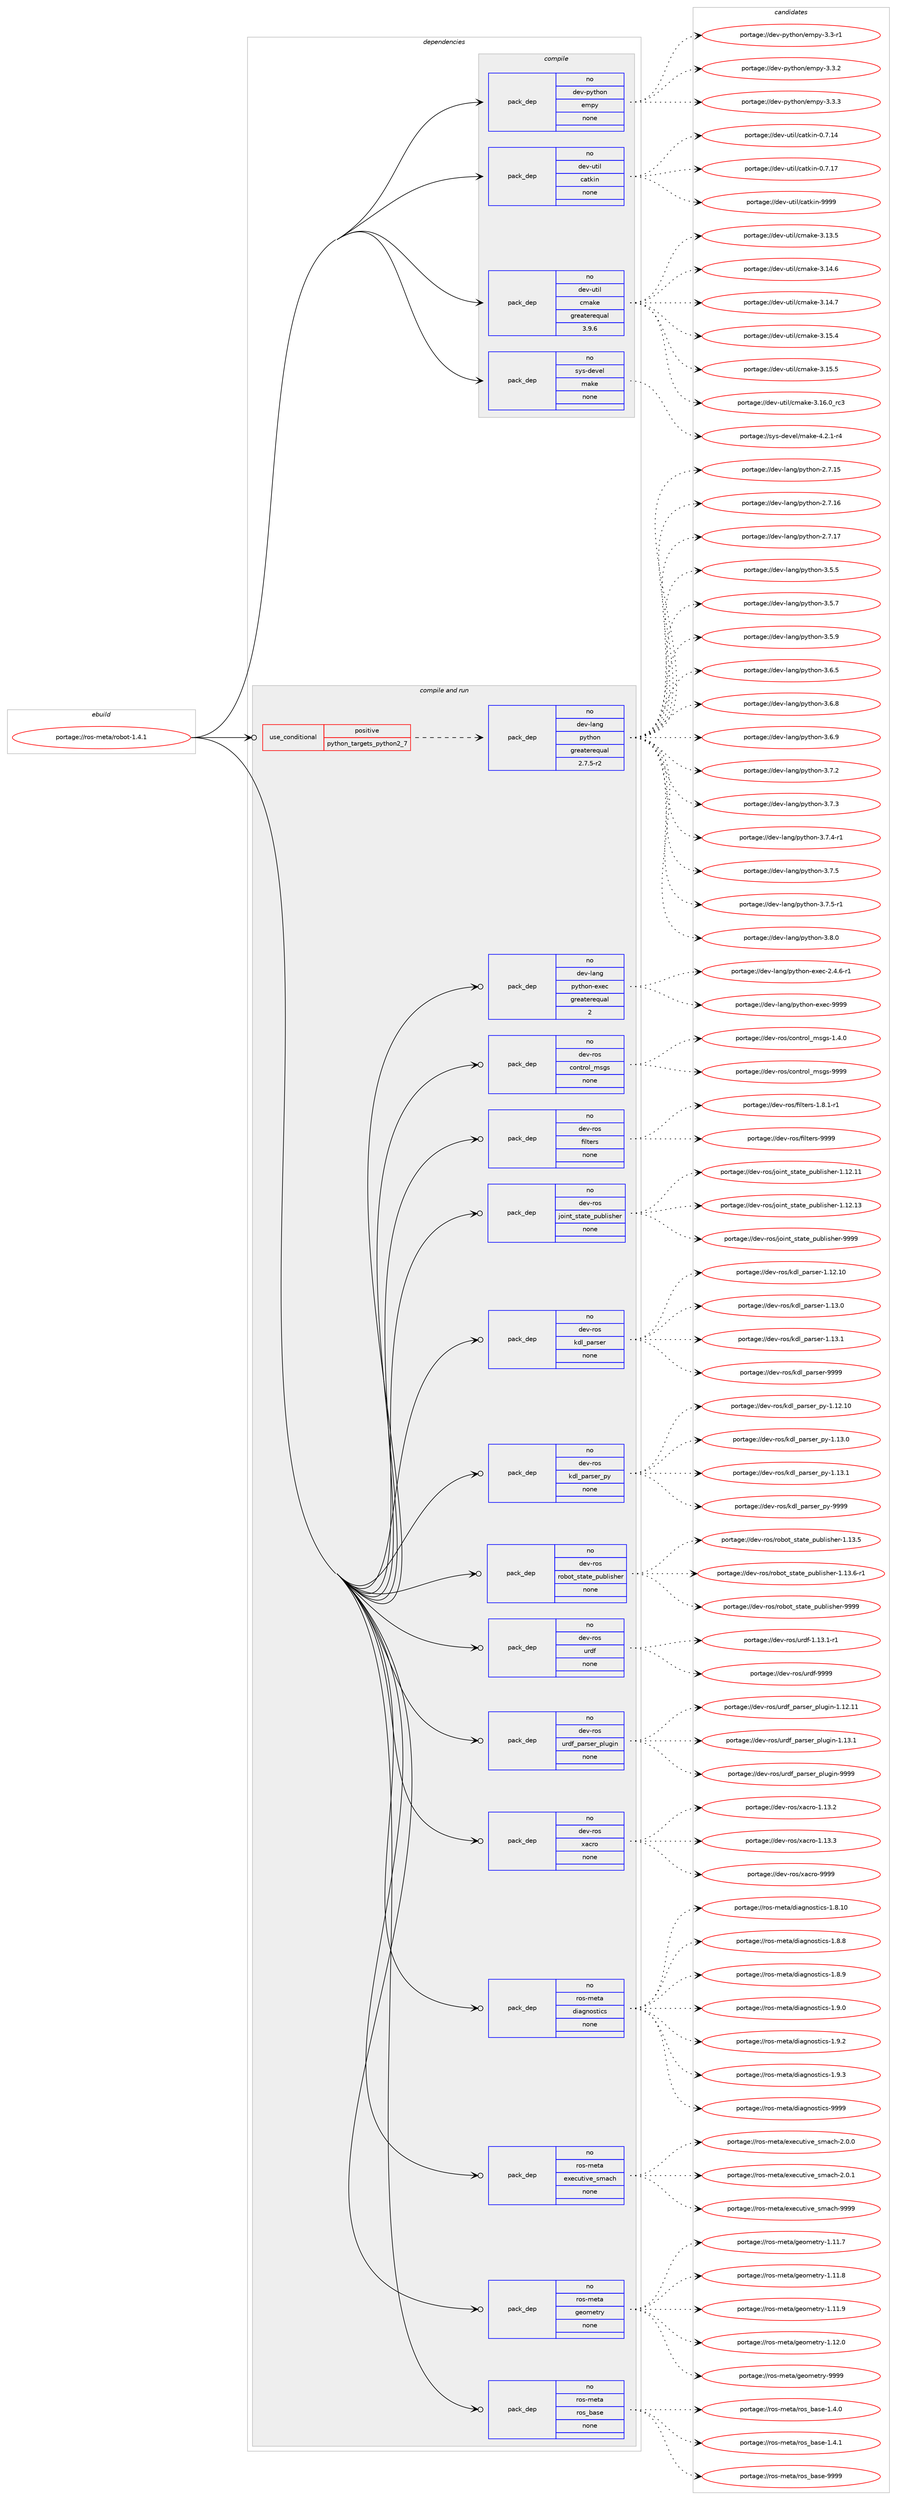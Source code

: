 digraph prolog {

# *************
# Graph options
# *************

newrank=true;
concentrate=true;
compound=true;
graph [rankdir=LR,fontname=Helvetica,fontsize=10,ranksep=1.5];#, ranksep=2.5, nodesep=0.2];
edge  [arrowhead=vee];
node  [fontname=Helvetica,fontsize=10];

# **********
# The ebuild
# **********

subgraph cluster_leftcol {
color=gray;
rank=same;
label=<<i>ebuild</i>>;
id [label="portage://ros-meta/robot-1.4.1", color=red, width=4, href="../ros-meta/robot-1.4.1.svg"];
}

# ****************
# The dependencies
# ****************

subgraph cluster_midcol {
color=gray;
label=<<i>dependencies</i>>;
subgraph cluster_compile {
fillcolor="#eeeeee";
style=filled;
label=<<i>compile</i>>;
subgraph pack279296 {
dependency380612 [label=<<TABLE BORDER="0" CELLBORDER="1" CELLSPACING="0" CELLPADDING="4" WIDTH="220"><TR><TD ROWSPAN="6" CELLPADDING="30">pack_dep</TD></TR><TR><TD WIDTH="110">no</TD></TR><TR><TD>dev-python</TD></TR><TR><TD>empy</TD></TR><TR><TD>none</TD></TR><TR><TD></TD></TR></TABLE>>, shape=none, color=blue];
}
id:e -> dependency380612:w [weight=20,style="solid",arrowhead="vee"];
subgraph pack279297 {
dependency380613 [label=<<TABLE BORDER="0" CELLBORDER="1" CELLSPACING="0" CELLPADDING="4" WIDTH="220"><TR><TD ROWSPAN="6" CELLPADDING="30">pack_dep</TD></TR><TR><TD WIDTH="110">no</TD></TR><TR><TD>dev-util</TD></TR><TR><TD>catkin</TD></TR><TR><TD>none</TD></TR><TR><TD></TD></TR></TABLE>>, shape=none, color=blue];
}
id:e -> dependency380613:w [weight=20,style="solid",arrowhead="vee"];
subgraph pack279298 {
dependency380614 [label=<<TABLE BORDER="0" CELLBORDER="1" CELLSPACING="0" CELLPADDING="4" WIDTH="220"><TR><TD ROWSPAN="6" CELLPADDING="30">pack_dep</TD></TR><TR><TD WIDTH="110">no</TD></TR><TR><TD>dev-util</TD></TR><TR><TD>cmake</TD></TR><TR><TD>greaterequal</TD></TR><TR><TD>3.9.6</TD></TR></TABLE>>, shape=none, color=blue];
}
id:e -> dependency380614:w [weight=20,style="solid",arrowhead="vee"];
subgraph pack279299 {
dependency380615 [label=<<TABLE BORDER="0" CELLBORDER="1" CELLSPACING="0" CELLPADDING="4" WIDTH="220"><TR><TD ROWSPAN="6" CELLPADDING="30">pack_dep</TD></TR><TR><TD WIDTH="110">no</TD></TR><TR><TD>sys-devel</TD></TR><TR><TD>make</TD></TR><TR><TD>none</TD></TR><TR><TD></TD></TR></TABLE>>, shape=none, color=blue];
}
id:e -> dependency380615:w [weight=20,style="solid",arrowhead="vee"];
}
subgraph cluster_compileandrun {
fillcolor="#eeeeee";
style=filled;
label=<<i>compile and run</i>>;
subgraph cond94898 {
dependency380616 [label=<<TABLE BORDER="0" CELLBORDER="1" CELLSPACING="0" CELLPADDING="4"><TR><TD ROWSPAN="3" CELLPADDING="10">use_conditional</TD></TR><TR><TD>positive</TD></TR><TR><TD>python_targets_python2_7</TD></TR></TABLE>>, shape=none, color=red];
subgraph pack279300 {
dependency380617 [label=<<TABLE BORDER="0" CELLBORDER="1" CELLSPACING="0" CELLPADDING="4" WIDTH="220"><TR><TD ROWSPAN="6" CELLPADDING="30">pack_dep</TD></TR><TR><TD WIDTH="110">no</TD></TR><TR><TD>dev-lang</TD></TR><TR><TD>python</TD></TR><TR><TD>greaterequal</TD></TR><TR><TD>2.7.5-r2</TD></TR></TABLE>>, shape=none, color=blue];
}
dependency380616:e -> dependency380617:w [weight=20,style="dashed",arrowhead="vee"];
}
id:e -> dependency380616:w [weight=20,style="solid",arrowhead="odotvee"];
subgraph pack279301 {
dependency380618 [label=<<TABLE BORDER="0" CELLBORDER="1" CELLSPACING="0" CELLPADDING="4" WIDTH="220"><TR><TD ROWSPAN="6" CELLPADDING="30">pack_dep</TD></TR><TR><TD WIDTH="110">no</TD></TR><TR><TD>dev-lang</TD></TR><TR><TD>python-exec</TD></TR><TR><TD>greaterequal</TD></TR><TR><TD>2</TD></TR></TABLE>>, shape=none, color=blue];
}
id:e -> dependency380618:w [weight=20,style="solid",arrowhead="odotvee"];
subgraph pack279302 {
dependency380619 [label=<<TABLE BORDER="0" CELLBORDER="1" CELLSPACING="0" CELLPADDING="4" WIDTH="220"><TR><TD ROWSPAN="6" CELLPADDING="30">pack_dep</TD></TR><TR><TD WIDTH="110">no</TD></TR><TR><TD>dev-ros</TD></TR><TR><TD>control_msgs</TD></TR><TR><TD>none</TD></TR><TR><TD></TD></TR></TABLE>>, shape=none, color=blue];
}
id:e -> dependency380619:w [weight=20,style="solid",arrowhead="odotvee"];
subgraph pack279303 {
dependency380620 [label=<<TABLE BORDER="0" CELLBORDER="1" CELLSPACING="0" CELLPADDING="4" WIDTH="220"><TR><TD ROWSPAN="6" CELLPADDING="30">pack_dep</TD></TR><TR><TD WIDTH="110">no</TD></TR><TR><TD>dev-ros</TD></TR><TR><TD>filters</TD></TR><TR><TD>none</TD></TR><TR><TD></TD></TR></TABLE>>, shape=none, color=blue];
}
id:e -> dependency380620:w [weight=20,style="solid",arrowhead="odotvee"];
subgraph pack279304 {
dependency380621 [label=<<TABLE BORDER="0" CELLBORDER="1" CELLSPACING="0" CELLPADDING="4" WIDTH="220"><TR><TD ROWSPAN="6" CELLPADDING="30">pack_dep</TD></TR><TR><TD WIDTH="110">no</TD></TR><TR><TD>dev-ros</TD></TR><TR><TD>joint_state_publisher</TD></TR><TR><TD>none</TD></TR><TR><TD></TD></TR></TABLE>>, shape=none, color=blue];
}
id:e -> dependency380621:w [weight=20,style="solid",arrowhead="odotvee"];
subgraph pack279305 {
dependency380622 [label=<<TABLE BORDER="0" CELLBORDER="1" CELLSPACING="0" CELLPADDING="4" WIDTH="220"><TR><TD ROWSPAN="6" CELLPADDING="30">pack_dep</TD></TR><TR><TD WIDTH="110">no</TD></TR><TR><TD>dev-ros</TD></TR><TR><TD>kdl_parser</TD></TR><TR><TD>none</TD></TR><TR><TD></TD></TR></TABLE>>, shape=none, color=blue];
}
id:e -> dependency380622:w [weight=20,style="solid",arrowhead="odotvee"];
subgraph pack279306 {
dependency380623 [label=<<TABLE BORDER="0" CELLBORDER="1" CELLSPACING="0" CELLPADDING="4" WIDTH="220"><TR><TD ROWSPAN="6" CELLPADDING="30">pack_dep</TD></TR><TR><TD WIDTH="110">no</TD></TR><TR><TD>dev-ros</TD></TR><TR><TD>kdl_parser_py</TD></TR><TR><TD>none</TD></TR><TR><TD></TD></TR></TABLE>>, shape=none, color=blue];
}
id:e -> dependency380623:w [weight=20,style="solid",arrowhead="odotvee"];
subgraph pack279307 {
dependency380624 [label=<<TABLE BORDER="0" CELLBORDER="1" CELLSPACING="0" CELLPADDING="4" WIDTH="220"><TR><TD ROWSPAN="6" CELLPADDING="30">pack_dep</TD></TR><TR><TD WIDTH="110">no</TD></TR><TR><TD>dev-ros</TD></TR><TR><TD>robot_state_publisher</TD></TR><TR><TD>none</TD></TR><TR><TD></TD></TR></TABLE>>, shape=none, color=blue];
}
id:e -> dependency380624:w [weight=20,style="solid",arrowhead="odotvee"];
subgraph pack279308 {
dependency380625 [label=<<TABLE BORDER="0" CELLBORDER="1" CELLSPACING="0" CELLPADDING="4" WIDTH="220"><TR><TD ROWSPAN="6" CELLPADDING="30">pack_dep</TD></TR><TR><TD WIDTH="110">no</TD></TR><TR><TD>dev-ros</TD></TR><TR><TD>urdf</TD></TR><TR><TD>none</TD></TR><TR><TD></TD></TR></TABLE>>, shape=none, color=blue];
}
id:e -> dependency380625:w [weight=20,style="solid",arrowhead="odotvee"];
subgraph pack279309 {
dependency380626 [label=<<TABLE BORDER="0" CELLBORDER="1" CELLSPACING="0" CELLPADDING="4" WIDTH="220"><TR><TD ROWSPAN="6" CELLPADDING="30">pack_dep</TD></TR><TR><TD WIDTH="110">no</TD></TR><TR><TD>dev-ros</TD></TR><TR><TD>urdf_parser_plugin</TD></TR><TR><TD>none</TD></TR><TR><TD></TD></TR></TABLE>>, shape=none, color=blue];
}
id:e -> dependency380626:w [weight=20,style="solid",arrowhead="odotvee"];
subgraph pack279310 {
dependency380627 [label=<<TABLE BORDER="0" CELLBORDER="1" CELLSPACING="0" CELLPADDING="4" WIDTH="220"><TR><TD ROWSPAN="6" CELLPADDING="30">pack_dep</TD></TR><TR><TD WIDTH="110">no</TD></TR><TR><TD>dev-ros</TD></TR><TR><TD>xacro</TD></TR><TR><TD>none</TD></TR><TR><TD></TD></TR></TABLE>>, shape=none, color=blue];
}
id:e -> dependency380627:w [weight=20,style="solid",arrowhead="odotvee"];
subgraph pack279311 {
dependency380628 [label=<<TABLE BORDER="0" CELLBORDER="1" CELLSPACING="0" CELLPADDING="4" WIDTH="220"><TR><TD ROWSPAN="6" CELLPADDING="30">pack_dep</TD></TR><TR><TD WIDTH="110">no</TD></TR><TR><TD>ros-meta</TD></TR><TR><TD>diagnostics</TD></TR><TR><TD>none</TD></TR><TR><TD></TD></TR></TABLE>>, shape=none, color=blue];
}
id:e -> dependency380628:w [weight=20,style="solid",arrowhead="odotvee"];
subgraph pack279312 {
dependency380629 [label=<<TABLE BORDER="0" CELLBORDER="1" CELLSPACING="0" CELLPADDING="4" WIDTH="220"><TR><TD ROWSPAN="6" CELLPADDING="30">pack_dep</TD></TR><TR><TD WIDTH="110">no</TD></TR><TR><TD>ros-meta</TD></TR><TR><TD>executive_smach</TD></TR><TR><TD>none</TD></TR><TR><TD></TD></TR></TABLE>>, shape=none, color=blue];
}
id:e -> dependency380629:w [weight=20,style="solid",arrowhead="odotvee"];
subgraph pack279313 {
dependency380630 [label=<<TABLE BORDER="0" CELLBORDER="1" CELLSPACING="0" CELLPADDING="4" WIDTH="220"><TR><TD ROWSPAN="6" CELLPADDING="30">pack_dep</TD></TR><TR><TD WIDTH="110">no</TD></TR><TR><TD>ros-meta</TD></TR><TR><TD>geometry</TD></TR><TR><TD>none</TD></TR><TR><TD></TD></TR></TABLE>>, shape=none, color=blue];
}
id:e -> dependency380630:w [weight=20,style="solid",arrowhead="odotvee"];
subgraph pack279314 {
dependency380631 [label=<<TABLE BORDER="0" CELLBORDER="1" CELLSPACING="0" CELLPADDING="4" WIDTH="220"><TR><TD ROWSPAN="6" CELLPADDING="30">pack_dep</TD></TR><TR><TD WIDTH="110">no</TD></TR><TR><TD>ros-meta</TD></TR><TR><TD>ros_base</TD></TR><TR><TD>none</TD></TR><TR><TD></TD></TR></TABLE>>, shape=none, color=blue];
}
id:e -> dependency380631:w [weight=20,style="solid",arrowhead="odotvee"];
}
subgraph cluster_run {
fillcolor="#eeeeee";
style=filled;
label=<<i>run</i>>;
}
}

# **************
# The candidates
# **************

subgraph cluster_choices {
rank=same;
color=gray;
label=<<i>candidates</i>>;

subgraph choice279296 {
color=black;
nodesep=1;
choiceportage1001011184511212111610411111047101109112121455146514511449 [label="portage://dev-python/empy-3.3-r1", color=red, width=4,href="../dev-python/empy-3.3-r1.svg"];
choiceportage1001011184511212111610411111047101109112121455146514650 [label="portage://dev-python/empy-3.3.2", color=red, width=4,href="../dev-python/empy-3.3.2.svg"];
choiceportage1001011184511212111610411111047101109112121455146514651 [label="portage://dev-python/empy-3.3.3", color=red, width=4,href="../dev-python/empy-3.3.3.svg"];
dependency380612:e -> choiceportage1001011184511212111610411111047101109112121455146514511449:w [style=dotted,weight="100"];
dependency380612:e -> choiceportage1001011184511212111610411111047101109112121455146514650:w [style=dotted,weight="100"];
dependency380612:e -> choiceportage1001011184511212111610411111047101109112121455146514651:w [style=dotted,weight="100"];
}
subgraph choice279297 {
color=black;
nodesep=1;
choiceportage1001011184511711610510847999711610710511045484655464952 [label="portage://dev-util/catkin-0.7.14", color=red, width=4,href="../dev-util/catkin-0.7.14.svg"];
choiceportage1001011184511711610510847999711610710511045484655464955 [label="portage://dev-util/catkin-0.7.17", color=red, width=4,href="../dev-util/catkin-0.7.17.svg"];
choiceportage100101118451171161051084799971161071051104557575757 [label="portage://dev-util/catkin-9999", color=red, width=4,href="../dev-util/catkin-9999.svg"];
dependency380613:e -> choiceportage1001011184511711610510847999711610710511045484655464952:w [style=dotted,weight="100"];
dependency380613:e -> choiceportage1001011184511711610510847999711610710511045484655464955:w [style=dotted,weight="100"];
dependency380613:e -> choiceportage100101118451171161051084799971161071051104557575757:w [style=dotted,weight="100"];
}
subgraph choice279298 {
color=black;
nodesep=1;
choiceportage1001011184511711610510847991099710710145514649514653 [label="portage://dev-util/cmake-3.13.5", color=red, width=4,href="../dev-util/cmake-3.13.5.svg"];
choiceportage1001011184511711610510847991099710710145514649524654 [label="portage://dev-util/cmake-3.14.6", color=red, width=4,href="../dev-util/cmake-3.14.6.svg"];
choiceportage1001011184511711610510847991099710710145514649524655 [label="portage://dev-util/cmake-3.14.7", color=red, width=4,href="../dev-util/cmake-3.14.7.svg"];
choiceportage1001011184511711610510847991099710710145514649534652 [label="portage://dev-util/cmake-3.15.4", color=red, width=4,href="../dev-util/cmake-3.15.4.svg"];
choiceportage1001011184511711610510847991099710710145514649534653 [label="portage://dev-util/cmake-3.15.5", color=red, width=4,href="../dev-util/cmake-3.15.5.svg"];
choiceportage1001011184511711610510847991099710710145514649544648951149951 [label="portage://dev-util/cmake-3.16.0_rc3", color=red, width=4,href="../dev-util/cmake-3.16.0_rc3.svg"];
dependency380614:e -> choiceportage1001011184511711610510847991099710710145514649514653:w [style=dotted,weight="100"];
dependency380614:e -> choiceportage1001011184511711610510847991099710710145514649524654:w [style=dotted,weight="100"];
dependency380614:e -> choiceportage1001011184511711610510847991099710710145514649524655:w [style=dotted,weight="100"];
dependency380614:e -> choiceportage1001011184511711610510847991099710710145514649534652:w [style=dotted,weight="100"];
dependency380614:e -> choiceportage1001011184511711610510847991099710710145514649534653:w [style=dotted,weight="100"];
dependency380614:e -> choiceportage1001011184511711610510847991099710710145514649544648951149951:w [style=dotted,weight="100"];
}
subgraph choice279299 {
color=black;
nodesep=1;
choiceportage1151211154510010111810110847109971071014552465046494511452 [label="portage://sys-devel/make-4.2.1-r4", color=red, width=4,href="../sys-devel/make-4.2.1-r4.svg"];
dependency380615:e -> choiceportage1151211154510010111810110847109971071014552465046494511452:w [style=dotted,weight="100"];
}
subgraph choice279300 {
color=black;
nodesep=1;
choiceportage10010111845108971101034711212111610411111045504655464953 [label="portage://dev-lang/python-2.7.15", color=red, width=4,href="../dev-lang/python-2.7.15.svg"];
choiceportage10010111845108971101034711212111610411111045504655464954 [label="portage://dev-lang/python-2.7.16", color=red, width=4,href="../dev-lang/python-2.7.16.svg"];
choiceportage10010111845108971101034711212111610411111045504655464955 [label="portage://dev-lang/python-2.7.17", color=red, width=4,href="../dev-lang/python-2.7.17.svg"];
choiceportage100101118451089711010347112121116104111110455146534653 [label="portage://dev-lang/python-3.5.5", color=red, width=4,href="../dev-lang/python-3.5.5.svg"];
choiceportage100101118451089711010347112121116104111110455146534655 [label="portage://dev-lang/python-3.5.7", color=red, width=4,href="../dev-lang/python-3.5.7.svg"];
choiceportage100101118451089711010347112121116104111110455146534657 [label="portage://dev-lang/python-3.5.9", color=red, width=4,href="../dev-lang/python-3.5.9.svg"];
choiceportage100101118451089711010347112121116104111110455146544653 [label="portage://dev-lang/python-3.6.5", color=red, width=4,href="../dev-lang/python-3.6.5.svg"];
choiceportage100101118451089711010347112121116104111110455146544656 [label="portage://dev-lang/python-3.6.8", color=red, width=4,href="../dev-lang/python-3.6.8.svg"];
choiceportage100101118451089711010347112121116104111110455146544657 [label="portage://dev-lang/python-3.6.9", color=red, width=4,href="../dev-lang/python-3.6.9.svg"];
choiceportage100101118451089711010347112121116104111110455146554650 [label="portage://dev-lang/python-3.7.2", color=red, width=4,href="../dev-lang/python-3.7.2.svg"];
choiceportage100101118451089711010347112121116104111110455146554651 [label="portage://dev-lang/python-3.7.3", color=red, width=4,href="../dev-lang/python-3.7.3.svg"];
choiceportage1001011184510897110103471121211161041111104551465546524511449 [label="portage://dev-lang/python-3.7.4-r1", color=red, width=4,href="../dev-lang/python-3.7.4-r1.svg"];
choiceportage100101118451089711010347112121116104111110455146554653 [label="portage://dev-lang/python-3.7.5", color=red, width=4,href="../dev-lang/python-3.7.5.svg"];
choiceportage1001011184510897110103471121211161041111104551465546534511449 [label="portage://dev-lang/python-3.7.5-r1", color=red, width=4,href="../dev-lang/python-3.7.5-r1.svg"];
choiceportage100101118451089711010347112121116104111110455146564648 [label="portage://dev-lang/python-3.8.0", color=red, width=4,href="../dev-lang/python-3.8.0.svg"];
dependency380617:e -> choiceportage10010111845108971101034711212111610411111045504655464953:w [style=dotted,weight="100"];
dependency380617:e -> choiceportage10010111845108971101034711212111610411111045504655464954:w [style=dotted,weight="100"];
dependency380617:e -> choiceportage10010111845108971101034711212111610411111045504655464955:w [style=dotted,weight="100"];
dependency380617:e -> choiceportage100101118451089711010347112121116104111110455146534653:w [style=dotted,weight="100"];
dependency380617:e -> choiceportage100101118451089711010347112121116104111110455146534655:w [style=dotted,weight="100"];
dependency380617:e -> choiceportage100101118451089711010347112121116104111110455146534657:w [style=dotted,weight="100"];
dependency380617:e -> choiceportage100101118451089711010347112121116104111110455146544653:w [style=dotted,weight="100"];
dependency380617:e -> choiceportage100101118451089711010347112121116104111110455146544656:w [style=dotted,weight="100"];
dependency380617:e -> choiceportage100101118451089711010347112121116104111110455146544657:w [style=dotted,weight="100"];
dependency380617:e -> choiceportage100101118451089711010347112121116104111110455146554650:w [style=dotted,weight="100"];
dependency380617:e -> choiceportage100101118451089711010347112121116104111110455146554651:w [style=dotted,weight="100"];
dependency380617:e -> choiceportage1001011184510897110103471121211161041111104551465546524511449:w [style=dotted,weight="100"];
dependency380617:e -> choiceportage100101118451089711010347112121116104111110455146554653:w [style=dotted,weight="100"];
dependency380617:e -> choiceportage1001011184510897110103471121211161041111104551465546534511449:w [style=dotted,weight="100"];
dependency380617:e -> choiceportage100101118451089711010347112121116104111110455146564648:w [style=dotted,weight="100"];
}
subgraph choice279301 {
color=black;
nodesep=1;
choiceportage10010111845108971101034711212111610411111045101120101994550465246544511449 [label="portage://dev-lang/python-exec-2.4.6-r1", color=red, width=4,href="../dev-lang/python-exec-2.4.6-r1.svg"];
choiceportage10010111845108971101034711212111610411111045101120101994557575757 [label="portage://dev-lang/python-exec-9999", color=red, width=4,href="../dev-lang/python-exec-9999.svg"];
dependency380618:e -> choiceportage10010111845108971101034711212111610411111045101120101994550465246544511449:w [style=dotted,weight="100"];
dependency380618:e -> choiceportage10010111845108971101034711212111610411111045101120101994557575757:w [style=dotted,weight="100"];
}
subgraph choice279302 {
color=black;
nodesep=1;
choiceportage10010111845114111115479911111011611411110895109115103115454946524648 [label="portage://dev-ros/control_msgs-1.4.0", color=red, width=4,href="../dev-ros/control_msgs-1.4.0.svg"];
choiceportage100101118451141111154799111110116114111108951091151031154557575757 [label="portage://dev-ros/control_msgs-9999", color=red, width=4,href="../dev-ros/control_msgs-9999.svg"];
dependency380619:e -> choiceportage10010111845114111115479911111011611411110895109115103115454946524648:w [style=dotted,weight="100"];
dependency380619:e -> choiceportage100101118451141111154799111110116114111108951091151031154557575757:w [style=dotted,weight="100"];
}
subgraph choice279303 {
color=black;
nodesep=1;
choiceportage10010111845114111115471021051081161011141154549465646494511449 [label="portage://dev-ros/filters-1.8.1-r1", color=red, width=4,href="../dev-ros/filters-1.8.1-r1.svg"];
choiceportage10010111845114111115471021051081161011141154557575757 [label="portage://dev-ros/filters-9999", color=red, width=4,href="../dev-ros/filters-9999.svg"];
dependency380620:e -> choiceportage10010111845114111115471021051081161011141154549465646494511449:w [style=dotted,weight="100"];
dependency380620:e -> choiceportage10010111845114111115471021051081161011141154557575757:w [style=dotted,weight="100"];
}
subgraph choice279304 {
color=black;
nodesep=1;
choiceportage1001011184511411111547106111105110116951151169711610195112117981081051151041011144549464950464949 [label="portage://dev-ros/joint_state_publisher-1.12.11", color=red, width=4,href="../dev-ros/joint_state_publisher-1.12.11.svg"];
choiceportage1001011184511411111547106111105110116951151169711610195112117981081051151041011144549464950464951 [label="portage://dev-ros/joint_state_publisher-1.12.13", color=red, width=4,href="../dev-ros/joint_state_publisher-1.12.13.svg"];
choiceportage1001011184511411111547106111105110116951151169711610195112117981081051151041011144557575757 [label="portage://dev-ros/joint_state_publisher-9999", color=red, width=4,href="../dev-ros/joint_state_publisher-9999.svg"];
dependency380621:e -> choiceportage1001011184511411111547106111105110116951151169711610195112117981081051151041011144549464950464949:w [style=dotted,weight="100"];
dependency380621:e -> choiceportage1001011184511411111547106111105110116951151169711610195112117981081051151041011144549464950464951:w [style=dotted,weight="100"];
dependency380621:e -> choiceportage1001011184511411111547106111105110116951151169711610195112117981081051151041011144557575757:w [style=dotted,weight="100"];
}
subgraph choice279305 {
color=black;
nodesep=1;
choiceportage100101118451141111154710710010895112971141151011144549464950464948 [label="portage://dev-ros/kdl_parser-1.12.10", color=red, width=4,href="../dev-ros/kdl_parser-1.12.10.svg"];
choiceportage1001011184511411111547107100108951129711411510111445494649514648 [label="portage://dev-ros/kdl_parser-1.13.0", color=red, width=4,href="../dev-ros/kdl_parser-1.13.0.svg"];
choiceportage1001011184511411111547107100108951129711411510111445494649514649 [label="portage://dev-ros/kdl_parser-1.13.1", color=red, width=4,href="../dev-ros/kdl_parser-1.13.1.svg"];
choiceportage100101118451141111154710710010895112971141151011144557575757 [label="portage://dev-ros/kdl_parser-9999", color=red, width=4,href="../dev-ros/kdl_parser-9999.svg"];
dependency380622:e -> choiceportage100101118451141111154710710010895112971141151011144549464950464948:w [style=dotted,weight="100"];
dependency380622:e -> choiceportage1001011184511411111547107100108951129711411510111445494649514648:w [style=dotted,weight="100"];
dependency380622:e -> choiceportage1001011184511411111547107100108951129711411510111445494649514649:w [style=dotted,weight="100"];
dependency380622:e -> choiceportage100101118451141111154710710010895112971141151011144557575757:w [style=dotted,weight="100"];
}
subgraph choice279306 {
color=black;
nodesep=1;
choiceportage10010111845114111115471071001089511297114115101114951121214549464950464948 [label="portage://dev-ros/kdl_parser_py-1.12.10", color=red, width=4,href="../dev-ros/kdl_parser_py-1.12.10.svg"];
choiceportage100101118451141111154710710010895112971141151011149511212145494649514648 [label="portage://dev-ros/kdl_parser_py-1.13.0", color=red, width=4,href="../dev-ros/kdl_parser_py-1.13.0.svg"];
choiceportage100101118451141111154710710010895112971141151011149511212145494649514649 [label="portage://dev-ros/kdl_parser_py-1.13.1", color=red, width=4,href="../dev-ros/kdl_parser_py-1.13.1.svg"];
choiceportage10010111845114111115471071001089511297114115101114951121214557575757 [label="portage://dev-ros/kdl_parser_py-9999", color=red, width=4,href="../dev-ros/kdl_parser_py-9999.svg"];
dependency380623:e -> choiceportage10010111845114111115471071001089511297114115101114951121214549464950464948:w [style=dotted,weight="100"];
dependency380623:e -> choiceportage100101118451141111154710710010895112971141151011149511212145494649514648:w [style=dotted,weight="100"];
dependency380623:e -> choiceportage100101118451141111154710710010895112971141151011149511212145494649514649:w [style=dotted,weight="100"];
dependency380623:e -> choiceportage10010111845114111115471071001089511297114115101114951121214557575757:w [style=dotted,weight="100"];
}
subgraph choice279307 {
color=black;
nodesep=1;
choiceportage1001011184511411111547114111981111169511511697116101951121179810810511510410111445494649514653 [label="portage://dev-ros/robot_state_publisher-1.13.5", color=red, width=4,href="../dev-ros/robot_state_publisher-1.13.5.svg"];
choiceportage10010111845114111115471141119811111695115116971161019511211798108105115104101114454946495146544511449 [label="portage://dev-ros/robot_state_publisher-1.13.6-r1", color=red, width=4,href="../dev-ros/robot_state_publisher-1.13.6-r1.svg"];
choiceportage100101118451141111154711411198111116951151169711610195112117981081051151041011144557575757 [label="portage://dev-ros/robot_state_publisher-9999", color=red, width=4,href="../dev-ros/robot_state_publisher-9999.svg"];
dependency380624:e -> choiceportage1001011184511411111547114111981111169511511697116101951121179810810511510410111445494649514653:w [style=dotted,weight="100"];
dependency380624:e -> choiceportage10010111845114111115471141119811111695115116971161019511211798108105115104101114454946495146544511449:w [style=dotted,weight="100"];
dependency380624:e -> choiceportage100101118451141111154711411198111116951151169711610195112117981081051151041011144557575757:w [style=dotted,weight="100"];
}
subgraph choice279308 {
color=black;
nodesep=1;
choiceportage1001011184511411111547117114100102454946495146494511449 [label="portage://dev-ros/urdf-1.13.1-r1", color=red, width=4,href="../dev-ros/urdf-1.13.1-r1.svg"];
choiceportage10010111845114111115471171141001024557575757 [label="portage://dev-ros/urdf-9999", color=red, width=4,href="../dev-ros/urdf-9999.svg"];
dependency380625:e -> choiceportage1001011184511411111547117114100102454946495146494511449:w [style=dotted,weight="100"];
dependency380625:e -> choiceportage10010111845114111115471171141001024557575757:w [style=dotted,weight="100"];
}
subgraph choice279309 {
color=black;
nodesep=1;
choiceportage10010111845114111115471171141001029511297114115101114951121081171031051104549464950464949 [label="portage://dev-ros/urdf_parser_plugin-1.12.11", color=red, width=4,href="../dev-ros/urdf_parser_plugin-1.12.11.svg"];
choiceportage100101118451141111154711711410010295112971141151011149511210811710310511045494649514649 [label="portage://dev-ros/urdf_parser_plugin-1.13.1", color=red, width=4,href="../dev-ros/urdf_parser_plugin-1.13.1.svg"];
choiceportage10010111845114111115471171141001029511297114115101114951121081171031051104557575757 [label="portage://dev-ros/urdf_parser_plugin-9999", color=red, width=4,href="../dev-ros/urdf_parser_plugin-9999.svg"];
dependency380626:e -> choiceportage10010111845114111115471171141001029511297114115101114951121081171031051104549464950464949:w [style=dotted,weight="100"];
dependency380626:e -> choiceportage100101118451141111154711711410010295112971141151011149511210811710310511045494649514649:w [style=dotted,weight="100"];
dependency380626:e -> choiceportage10010111845114111115471171141001029511297114115101114951121081171031051104557575757:w [style=dotted,weight="100"];
}
subgraph choice279310 {
color=black;
nodesep=1;
choiceportage1001011184511411111547120979911411145494649514650 [label="portage://dev-ros/xacro-1.13.2", color=red, width=4,href="../dev-ros/xacro-1.13.2.svg"];
choiceportage1001011184511411111547120979911411145494649514651 [label="portage://dev-ros/xacro-1.13.3", color=red, width=4,href="../dev-ros/xacro-1.13.3.svg"];
choiceportage100101118451141111154712097991141114557575757 [label="portage://dev-ros/xacro-9999", color=red, width=4,href="../dev-ros/xacro-9999.svg"];
dependency380627:e -> choiceportage1001011184511411111547120979911411145494649514650:w [style=dotted,weight="100"];
dependency380627:e -> choiceportage1001011184511411111547120979911411145494649514651:w [style=dotted,weight="100"];
dependency380627:e -> choiceportage100101118451141111154712097991141114557575757:w [style=dotted,weight="100"];
}
subgraph choice279311 {
color=black;
nodesep=1;
choiceportage114111115451091011169747100105971031101111151161059911545494656464948 [label="portage://ros-meta/diagnostics-1.8.10", color=red, width=4,href="../ros-meta/diagnostics-1.8.10.svg"];
choiceportage1141111154510910111697471001059710311011111511610599115454946564656 [label="portage://ros-meta/diagnostics-1.8.8", color=red, width=4,href="../ros-meta/diagnostics-1.8.8.svg"];
choiceportage1141111154510910111697471001059710311011111511610599115454946564657 [label="portage://ros-meta/diagnostics-1.8.9", color=red, width=4,href="../ros-meta/diagnostics-1.8.9.svg"];
choiceportage1141111154510910111697471001059710311011111511610599115454946574648 [label="portage://ros-meta/diagnostics-1.9.0", color=red, width=4,href="../ros-meta/diagnostics-1.9.0.svg"];
choiceportage1141111154510910111697471001059710311011111511610599115454946574650 [label="portage://ros-meta/diagnostics-1.9.2", color=red, width=4,href="../ros-meta/diagnostics-1.9.2.svg"];
choiceportage1141111154510910111697471001059710311011111511610599115454946574651 [label="portage://ros-meta/diagnostics-1.9.3", color=red, width=4,href="../ros-meta/diagnostics-1.9.3.svg"];
choiceportage11411111545109101116974710010597103110111115116105991154557575757 [label="portage://ros-meta/diagnostics-9999", color=red, width=4,href="../ros-meta/diagnostics-9999.svg"];
dependency380628:e -> choiceportage114111115451091011169747100105971031101111151161059911545494656464948:w [style=dotted,weight="100"];
dependency380628:e -> choiceportage1141111154510910111697471001059710311011111511610599115454946564656:w [style=dotted,weight="100"];
dependency380628:e -> choiceportage1141111154510910111697471001059710311011111511610599115454946564657:w [style=dotted,weight="100"];
dependency380628:e -> choiceportage1141111154510910111697471001059710311011111511610599115454946574648:w [style=dotted,weight="100"];
dependency380628:e -> choiceportage1141111154510910111697471001059710311011111511610599115454946574650:w [style=dotted,weight="100"];
dependency380628:e -> choiceportage1141111154510910111697471001059710311011111511610599115454946574651:w [style=dotted,weight="100"];
dependency380628:e -> choiceportage11411111545109101116974710010597103110111115116105991154557575757:w [style=dotted,weight="100"];
}
subgraph choice279312 {
color=black;
nodesep=1;
choiceportage11411111545109101116974710112010199117116105118101951151099799104455046484648 [label="portage://ros-meta/executive_smach-2.0.0", color=red, width=4,href="../ros-meta/executive_smach-2.0.0.svg"];
choiceportage11411111545109101116974710112010199117116105118101951151099799104455046484649 [label="portage://ros-meta/executive_smach-2.0.1", color=red, width=4,href="../ros-meta/executive_smach-2.0.1.svg"];
choiceportage114111115451091011169747101120101991171161051181019511510997991044557575757 [label="portage://ros-meta/executive_smach-9999", color=red, width=4,href="../ros-meta/executive_smach-9999.svg"];
dependency380629:e -> choiceportage11411111545109101116974710112010199117116105118101951151099799104455046484648:w [style=dotted,weight="100"];
dependency380629:e -> choiceportage11411111545109101116974710112010199117116105118101951151099799104455046484649:w [style=dotted,weight="100"];
dependency380629:e -> choiceportage114111115451091011169747101120101991171161051181019511510997991044557575757:w [style=dotted,weight="100"];
}
subgraph choice279313 {
color=black;
nodesep=1;
choiceportage11411111545109101116974710310111110910111611412145494649494655 [label="portage://ros-meta/geometry-1.11.7", color=red, width=4,href="../ros-meta/geometry-1.11.7.svg"];
choiceportage11411111545109101116974710310111110910111611412145494649494656 [label="portage://ros-meta/geometry-1.11.8", color=red, width=4,href="../ros-meta/geometry-1.11.8.svg"];
choiceportage11411111545109101116974710310111110910111611412145494649494657 [label="portage://ros-meta/geometry-1.11.9", color=red, width=4,href="../ros-meta/geometry-1.11.9.svg"];
choiceportage11411111545109101116974710310111110910111611412145494649504648 [label="portage://ros-meta/geometry-1.12.0", color=red, width=4,href="../ros-meta/geometry-1.12.0.svg"];
choiceportage1141111154510910111697471031011111091011161141214557575757 [label="portage://ros-meta/geometry-9999", color=red, width=4,href="../ros-meta/geometry-9999.svg"];
dependency380630:e -> choiceportage11411111545109101116974710310111110910111611412145494649494655:w [style=dotted,weight="100"];
dependency380630:e -> choiceportage11411111545109101116974710310111110910111611412145494649494656:w [style=dotted,weight="100"];
dependency380630:e -> choiceportage11411111545109101116974710310111110910111611412145494649494657:w [style=dotted,weight="100"];
dependency380630:e -> choiceportage11411111545109101116974710310111110910111611412145494649504648:w [style=dotted,weight="100"];
dependency380630:e -> choiceportage1141111154510910111697471031011111091011161141214557575757:w [style=dotted,weight="100"];
}
subgraph choice279314 {
color=black;
nodesep=1;
choiceportage114111115451091011169747114111115959897115101454946524648 [label="portage://ros-meta/ros_base-1.4.0", color=red, width=4,href="../ros-meta/ros_base-1.4.0.svg"];
choiceportage114111115451091011169747114111115959897115101454946524649 [label="portage://ros-meta/ros_base-1.4.1", color=red, width=4,href="../ros-meta/ros_base-1.4.1.svg"];
choiceportage1141111154510910111697471141111159598971151014557575757 [label="portage://ros-meta/ros_base-9999", color=red, width=4,href="../ros-meta/ros_base-9999.svg"];
dependency380631:e -> choiceportage114111115451091011169747114111115959897115101454946524648:w [style=dotted,weight="100"];
dependency380631:e -> choiceportage114111115451091011169747114111115959897115101454946524649:w [style=dotted,weight="100"];
dependency380631:e -> choiceportage1141111154510910111697471141111159598971151014557575757:w [style=dotted,weight="100"];
}
}

}

